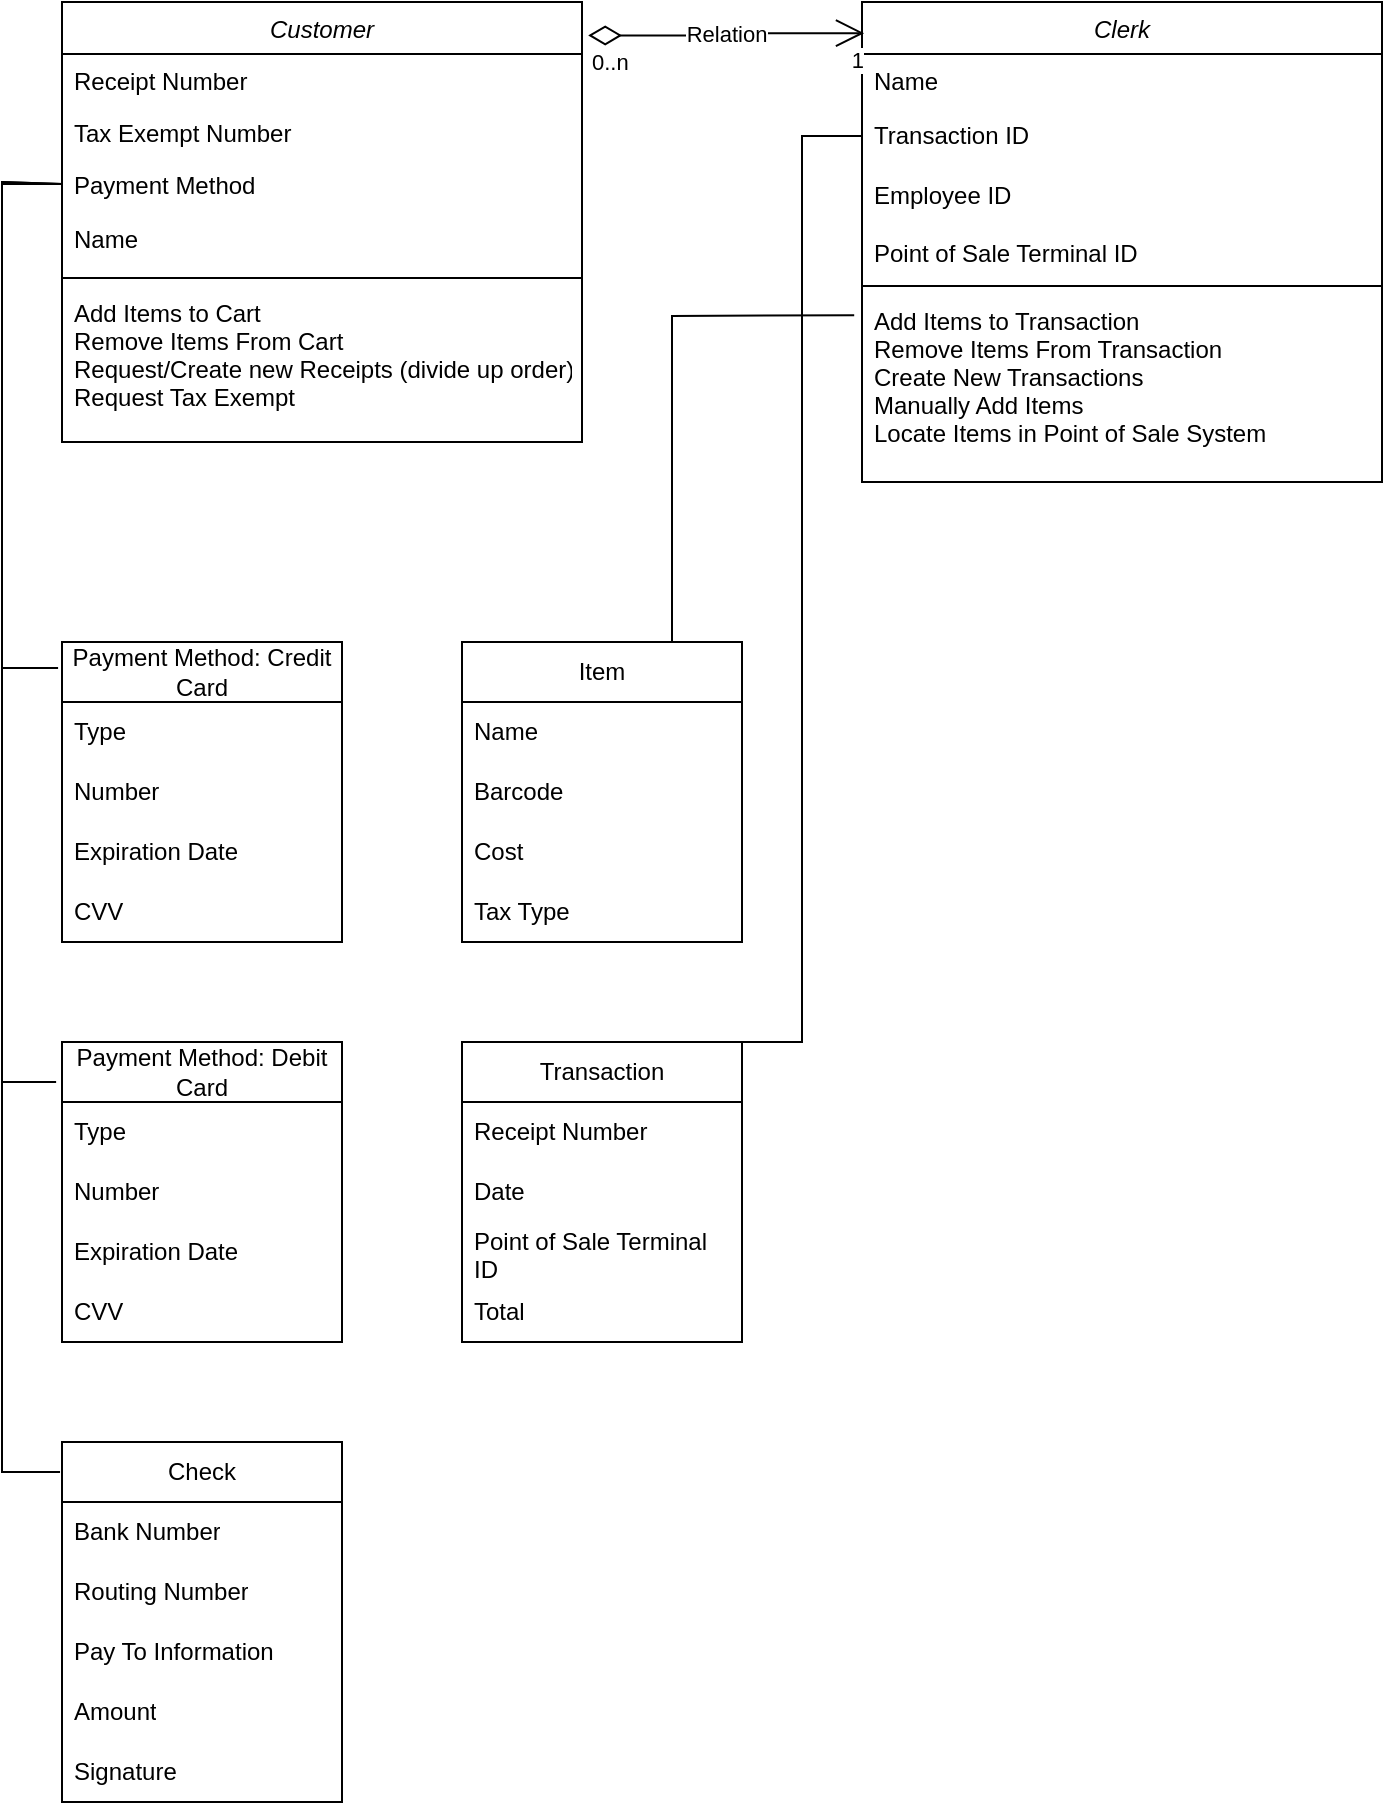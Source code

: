 <mxfile version="21.3.7" type="onedrive">
  <diagram id="C5RBs43oDa-KdzZeNtuy" name="Page-1">
    <mxGraphModel grid="1" page="1" gridSize="10" guides="1" tooltips="1" connect="1" arrows="1" fold="1" pageScale="1" pageWidth="827" pageHeight="1169" math="0" shadow="0">
      <root>
        <mxCell id="WIyWlLk6GJQsqaUBKTNV-0" />
        <mxCell id="WIyWlLk6GJQsqaUBKTNV-1" parent="WIyWlLk6GJQsqaUBKTNV-0" />
        <mxCell id="zkfFHV4jXpPFQw0GAbJ--0" value="Customer" style="swimlane;fontStyle=2;align=center;verticalAlign=top;childLayout=stackLayout;horizontal=1;startSize=26;horizontalStack=0;resizeParent=1;resizeLast=0;collapsible=1;marginBottom=0;rounded=0;shadow=0;strokeWidth=1;" vertex="1" parent="WIyWlLk6GJQsqaUBKTNV-1">
          <mxGeometry x="40" y="120" width="260" height="220" as="geometry">
            <mxRectangle x="230" y="140" width="160" height="26" as="alternateBounds" />
          </mxGeometry>
        </mxCell>
        <mxCell id="zkfFHV4jXpPFQw0GAbJ--1" value="Receipt Number  " style="text;align=left;verticalAlign=top;spacingLeft=4;spacingRight=4;overflow=hidden;rotatable=0;points=[[0,0.5],[1,0.5]];portConstraint=eastwest;" vertex="1" parent="zkfFHV4jXpPFQw0GAbJ--0">
          <mxGeometry y="26" width="260" height="26" as="geometry" />
        </mxCell>
        <mxCell id="zkfFHV4jXpPFQw0GAbJ--2" value="Tax Exempt Number&#xa;" style="text;align=left;verticalAlign=top;spacingLeft=4;spacingRight=4;overflow=hidden;rotatable=0;points=[[0,0.5],[1,0.5]];portConstraint=eastwest;rounded=0;shadow=0;html=0;" vertex="1" parent="zkfFHV4jXpPFQw0GAbJ--0">
          <mxGeometry y="52" width="260" height="26" as="geometry" />
        </mxCell>
        <mxCell id="zkfFHV4jXpPFQw0GAbJ--3" value="Payment Method" style="text;align=left;verticalAlign=top;spacingLeft=4;spacingRight=4;overflow=hidden;rotatable=0;points=[[0,0.5],[1,0.5]];portConstraint=eastwest;rounded=0;shadow=0;html=0;" vertex="1" parent="zkfFHV4jXpPFQw0GAbJ--0">
          <mxGeometry y="78" width="260" height="26" as="geometry" />
        </mxCell>
        <mxCell id="eRukgG0a9ZIiux7Xiyqc-19" value="Name" style="text;strokeColor=none;fillColor=none;align=left;verticalAlign=middle;spacingLeft=4;spacingRight=4;overflow=hidden;points=[[0,0.5],[1,0.5]];portConstraint=eastwest;rotatable=0;whiteSpace=wrap;html=1;" vertex="1" parent="zkfFHV4jXpPFQw0GAbJ--0">
          <mxGeometry y="104" width="260" height="30" as="geometry" />
        </mxCell>
        <mxCell id="zkfFHV4jXpPFQw0GAbJ--4" value="" style="line;html=1;strokeWidth=1;align=left;verticalAlign=middle;spacingTop=-1;spacingLeft=3;spacingRight=3;rotatable=0;labelPosition=right;points=[];portConstraint=eastwest;" vertex="1" parent="zkfFHV4jXpPFQw0GAbJ--0">
          <mxGeometry y="134" width="260" height="8" as="geometry" />
        </mxCell>
        <mxCell id="zkfFHV4jXpPFQw0GAbJ--5" value="Add Items to Cart&#xa;Remove Items From Cart&#xa;Request/Create new Receipts (divide up order)&#xa;Request Tax Exempt" style="text;align=left;verticalAlign=top;spacingLeft=4;spacingRight=4;overflow=hidden;rotatable=0;points=[[0,0.5],[1,0.5]];portConstraint=eastwest;" vertex="1" parent="zkfFHV4jXpPFQw0GAbJ--0">
          <mxGeometry y="142" width="260" height="78" as="geometry" />
        </mxCell>
        <mxCell id="eRukgG0a9ZIiux7Xiyqc-9" value="Clerk" style="swimlane;fontStyle=2;align=center;verticalAlign=top;childLayout=stackLayout;horizontal=1;startSize=26;horizontalStack=0;resizeParent=1;resizeLast=0;collapsible=1;marginBottom=0;rounded=0;shadow=0;strokeWidth=1;" vertex="1" parent="WIyWlLk6GJQsqaUBKTNV-1">
          <mxGeometry x="440" y="120" width="260" height="240" as="geometry">
            <mxRectangle x="230" y="140" width="160" height="26" as="alternateBounds" />
          </mxGeometry>
        </mxCell>
        <mxCell id="eRukgG0a9ZIiux7Xiyqc-10" value="Name" style="text;align=left;verticalAlign=top;spacingLeft=4;spacingRight=4;overflow=hidden;rotatable=0;points=[[0,0.5],[1,0.5]];portConstraint=eastwest;" vertex="1" parent="eRukgG0a9ZIiux7Xiyqc-9">
          <mxGeometry y="26" width="260" height="26" as="geometry" />
        </mxCell>
        <mxCell id="eRukgG0a9ZIiux7Xiyqc-18" value="Transaction ID" style="text;strokeColor=none;fillColor=none;align=left;verticalAlign=middle;spacingLeft=4;spacingRight=4;overflow=hidden;points=[[0,0.5],[1,0.5]];portConstraint=eastwest;rotatable=0;whiteSpace=wrap;html=1;" vertex="1" parent="eRukgG0a9ZIiux7Xiyqc-9">
          <mxGeometry y="52" width="260" height="30" as="geometry" />
        </mxCell>
        <mxCell id="eRukgG0a9ZIiux7Xiyqc-51" value="Employee ID" style="text;strokeColor=none;fillColor=none;align=left;verticalAlign=middle;spacingLeft=4;spacingRight=4;overflow=hidden;points=[[0,0.5],[1,0.5]];portConstraint=eastwest;rotatable=0;whiteSpace=wrap;html=1;" vertex="1" parent="eRukgG0a9ZIiux7Xiyqc-9">
          <mxGeometry y="82" width="260" height="30" as="geometry" />
        </mxCell>
        <mxCell id="eRukgG0a9ZIiux7Xiyqc-11" value="Point of Sale Terminal ID" style="text;align=left;verticalAlign=top;spacingLeft=4;spacingRight=4;overflow=hidden;rotatable=0;points=[[0,0.5],[1,0.5]];portConstraint=eastwest;rounded=0;shadow=0;html=0;" vertex="1" parent="eRukgG0a9ZIiux7Xiyqc-9">
          <mxGeometry y="112" width="260" height="26" as="geometry" />
        </mxCell>
        <mxCell id="eRukgG0a9ZIiux7Xiyqc-13" value="" style="line;html=1;strokeWidth=1;align=left;verticalAlign=middle;spacingTop=-1;spacingLeft=3;spacingRight=3;rotatable=0;labelPosition=right;points=[];portConstraint=eastwest;" vertex="1" parent="eRukgG0a9ZIiux7Xiyqc-9">
          <mxGeometry y="138" width="260" height="8" as="geometry" />
        </mxCell>
        <mxCell id="eRukgG0a9ZIiux7Xiyqc-14" value="Add Items to Transaction&#xa;Remove Items From Transaction&#xa;Create New Transactions&#xa;Manually Add Items&#xa;Locate Items in Point of Sale System" style="text;align=left;verticalAlign=top;spacingLeft=4;spacingRight=4;overflow=hidden;rotatable=0;points=[[0,0.5],[1,0.5]];portConstraint=eastwest;" vertex="1" parent="eRukgG0a9ZIiux7Xiyqc-9">
          <mxGeometry y="146" width="260" height="94" as="geometry" />
        </mxCell>
        <mxCell id="eRukgG0a9ZIiux7Xiyqc-15" value="Relation" style="endArrow=open;html=1;endSize=12;startArrow=diamondThin;startSize=14;startFill=0;edgeStyle=orthogonalEdgeStyle;rounded=0;exitX=1.012;exitY=0.076;exitDx=0;exitDy=0;exitPerimeter=0;entryX=0.004;entryY=0.065;entryDx=0;entryDy=0;entryPerimeter=0;" edge="1" parent="WIyWlLk6GJQsqaUBKTNV-1" source="zkfFHV4jXpPFQw0GAbJ--0" target="eRukgG0a9ZIiux7Xiyqc-9">
          <mxGeometry relative="1" as="geometry">
            <mxPoint x="310" y="350" as="sourcePoint" />
            <mxPoint x="470" y="350" as="targetPoint" />
          </mxGeometry>
        </mxCell>
        <mxCell id="eRukgG0a9ZIiux7Xiyqc-16" value="0..n" style="edgeLabel;resizable=0;html=1;align=left;verticalAlign=top;" connectable="0" vertex="1" parent="eRukgG0a9ZIiux7Xiyqc-15">
          <mxGeometry x="-1" relative="1" as="geometry" />
        </mxCell>
        <mxCell id="eRukgG0a9ZIiux7Xiyqc-17" value="1" style="edgeLabel;resizable=0;html=1;align=right;verticalAlign=top;" connectable="0" vertex="1" parent="eRukgG0a9ZIiux7Xiyqc-15">
          <mxGeometry x="1" relative="1" as="geometry" />
        </mxCell>
        <mxCell id="eRukgG0a9ZIiux7Xiyqc-20" value="Payment Method: Credit Card" style="swimlane;fontStyle=0;childLayout=stackLayout;horizontal=1;startSize=30;horizontalStack=0;resizeParent=1;resizeParentMax=0;resizeLast=0;collapsible=1;marginBottom=0;whiteSpace=wrap;html=1;" vertex="1" parent="WIyWlLk6GJQsqaUBKTNV-1">
          <mxGeometry x="40" y="440" width="140" height="150" as="geometry" />
        </mxCell>
        <mxCell id="eRukgG0a9ZIiux7Xiyqc-21" value="Type" style="text;strokeColor=none;fillColor=none;align=left;verticalAlign=middle;spacingLeft=4;spacingRight=4;overflow=hidden;points=[[0,0.5],[1,0.5]];portConstraint=eastwest;rotatable=0;whiteSpace=wrap;html=1;" vertex="1" parent="eRukgG0a9ZIiux7Xiyqc-20">
          <mxGeometry y="30" width="140" height="30" as="geometry" />
        </mxCell>
        <mxCell id="eRukgG0a9ZIiux7Xiyqc-22" value="Number" style="text;strokeColor=none;fillColor=none;align=left;verticalAlign=middle;spacingLeft=4;spacingRight=4;overflow=hidden;points=[[0,0.5],[1,0.5]];portConstraint=eastwest;rotatable=0;whiteSpace=wrap;html=1;" vertex="1" parent="eRukgG0a9ZIiux7Xiyqc-20">
          <mxGeometry y="60" width="140" height="30" as="geometry" />
        </mxCell>
        <mxCell id="eRukgG0a9ZIiux7Xiyqc-23" value="Expiration Date" style="text;strokeColor=none;fillColor=none;align=left;verticalAlign=middle;spacingLeft=4;spacingRight=4;overflow=hidden;points=[[0,0.5],[1,0.5]];portConstraint=eastwest;rotatable=0;whiteSpace=wrap;html=1;" vertex="1" parent="eRukgG0a9ZIiux7Xiyqc-20">
          <mxGeometry y="90" width="140" height="30" as="geometry" />
        </mxCell>
        <mxCell id="eRukgG0a9ZIiux7Xiyqc-24" value="CVV" style="text;strokeColor=none;fillColor=none;align=left;verticalAlign=middle;spacingLeft=4;spacingRight=4;overflow=hidden;points=[[0,0.5],[1,0.5]];portConstraint=eastwest;rotatable=0;whiteSpace=wrap;html=1;" vertex="1" parent="eRukgG0a9ZIiux7Xiyqc-20">
          <mxGeometry y="120" width="140" height="30" as="geometry" />
        </mxCell>
        <mxCell id="eRukgG0a9ZIiux7Xiyqc-25" value="Payment Method: Debit Card" style="swimlane;fontStyle=0;childLayout=stackLayout;horizontal=1;startSize=30;horizontalStack=0;resizeParent=1;resizeParentMax=0;resizeLast=0;collapsible=1;marginBottom=0;whiteSpace=wrap;html=1;" vertex="1" parent="WIyWlLk6GJQsqaUBKTNV-1">
          <mxGeometry x="40" y="640" width="140" height="150" as="geometry" />
        </mxCell>
        <mxCell id="eRukgG0a9ZIiux7Xiyqc-26" value="Type" style="text;strokeColor=none;fillColor=none;align=left;verticalAlign=middle;spacingLeft=4;spacingRight=4;overflow=hidden;points=[[0,0.5],[1,0.5]];portConstraint=eastwest;rotatable=0;whiteSpace=wrap;html=1;" vertex="1" parent="eRukgG0a9ZIiux7Xiyqc-25">
          <mxGeometry y="30" width="140" height="30" as="geometry" />
        </mxCell>
        <mxCell id="eRukgG0a9ZIiux7Xiyqc-27" value="Number" style="text;strokeColor=none;fillColor=none;align=left;verticalAlign=middle;spacingLeft=4;spacingRight=4;overflow=hidden;points=[[0,0.5],[1,0.5]];portConstraint=eastwest;rotatable=0;whiteSpace=wrap;html=1;" vertex="1" parent="eRukgG0a9ZIiux7Xiyqc-25">
          <mxGeometry y="60" width="140" height="30" as="geometry" />
        </mxCell>
        <mxCell id="eRukgG0a9ZIiux7Xiyqc-28" value="Expiration Date" style="text;strokeColor=none;fillColor=none;align=left;verticalAlign=middle;spacingLeft=4;spacingRight=4;overflow=hidden;points=[[0,0.5],[1,0.5]];portConstraint=eastwest;rotatable=0;whiteSpace=wrap;html=1;" vertex="1" parent="eRukgG0a9ZIiux7Xiyqc-25">
          <mxGeometry y="90" width="140" height="30" as="geometry" />
        </mxCell>
        <mxCell id="eRukgG0a9ZIiux7Xiyqc-29" value="CVV" style="text;strokeColor=none;fillColor=none;align=left;verticalAlign=middle;spacingLeft=4;spacingRight=4;overflow=hidden;points=[[0,0.5],[1,0.5]];portConstraint=eastwest;rotatable=0;whiteSpace=wrap;html=1;" vertex="1" parent="eRukgG0a9ZIiux7Xiyqc-25">
          <mxGeometry y="120" width="140" height="30" as="geometry" />
        </mxCell>
        <mxCell id="eRukgG0a9ZIiux7Xiyqc-30" value="Check" style="swimlane;fontStyle=0;childLayout=stackLayout;horizontal=1;startSize=30;horizontalStack=0;resizeParent=1;resizeParentMax=0;resizeLast=0;collapsible=1;marginBottom=0;whiteSpace=wrap;html=1;" vertex="1" parent="WIyWlLk6GJQsqaUBKTNV-1">
          <mxGeometry x="40" y="840" width="140" height="180" as="geometry" />
        </mxCell>
        <mxCell id="eRukgG0a9ZIiux7Xiyqc-31" value="Bank Number" style="text;strokeColor=none;fillColor=none;align=left;verticalAlign=middle;spacingLeft=4;spacingRight=4;overflow=hidden;points=[[0,0.5],[1,0.5]];portConstraint=eastwest;rotatable=0;whiteSpace=wrap;html=1;" vertex="1" parent="eRukgG0a9ZIiux7Xiyqc-30">
          <mxGeometry y="30" width="140" height="30" as="geometry" />
        </mxCell>
        <mxCell id="eRukgG0a9ZIiux7Xiyqc-32" value="Routing Number" style="text;strokeColor=none;fillColor=none;align=left;verticalAlign=middle;spacingLeft=4;spacingRight=4;overflow=hidden;points=[[0,0.5],[1,0.5]];portConstraint=eastwest;rotatable=0;whiteSpace=wrap;html=1;" vertex="1" parent="eRukgG0a9ZIiux7Xiyqc-30">
          <mxGeometry y="60" width="140" height="30" as="geometry" />
        </mxCell>
        <mxCell id="eRukgG0a9ZIiux7Xiyqc-35" value="Pay To Information" style="text;strokeColor=none;fillColor=none;align=left;verticalAlign=middle;spacingLeft=4;spacingRight=4;overflow=hidden;points=[[0,0.5],[1,0.5]];portConstraint=eastwest;rotatable=0;whiteSpace=wrap;html=1;" vertex="1" parent="eRukgG0a9ZIiux7Xiyqc-30">
          <mxGeometry y="90" width="140" height="30" as="geometry" />
        </mxCell>
        <mxCell id="eRukgG0a9ZIiux7Xiyqc-33" value="Amount" style="text;strokeColor=none;fillColor=none;align=left;verticalAlign=middle;spacingLeft=4;spacingRight=4;overflow=hidden;points=[[0,0.5],[1,0.5]];portConstraint=eastwest;rotatable=0;whiteSpace=wrap;html=1;" vertex="1" parent="eRukgG0a9ZIiux7Xiyqc-30">
          <mxGeometry y="120" width="140" height="30" as="geometry" />
        </mxCell>
        <mxCell id="eRukgG0a9ZIiux7Xiyqc-34" value="Signature" style="text;strokeColor=none;fillColor=none;align=left;verticalAlign=middle;spacingLeft=4;spacingRight=4;overflow=hidden;points=[[0,0.5],[1,0.5]];portConstraint=eastwest;rotatable=0;whiteSpace=wrap;html=1;" vertex="1" parent="eRukgG0a9ZIiux7Xiyqc-30">
          <mxGeometry y="150" width="140" height="30" as="geometry" />
        </mxCell>
        <mxCell id="eRukgG0a9ZIiux7Xiyqc-36" value="Item" style="swimlane;fontStyle=0;childLayout=stackLayout;horizontal=1;startSize=30;horizontalStack=0;resizeParent=1;resizeParentMax=0;resizeLast=0;collapsible=1;marginBottom=0;whiteSpace=wrap;html=1;" vertex="1" parent="WIyWlLk6GJQsqaUBKTNV-1">
          <mxGeometry x="240" y="440" width="140" height="150" as="geometry" />
        </mxCell>
        <mxCell id="eRukgG0a9ZIiux7Xiyqc-37" value="Name" style="text;strokeColor=none;fillColor=none;align=left;verticalAlign=middle;spacingLeft=4;spacingRight=4;overflow=hidden;points=[[0,0.5],[1,0.5]];portConstraint=eastwest;rotatable=0;whiteSpace=wrap;html=1;" vertex="1" parent="eRukgG0a9ZIiux7Xiyqc-36">
          <mxGeometry y="30" width="140" height="30" as="geometry" />
        </mxCell>
        <mxCell id="eRukgG0a9ZIiux7Xiyqc-38" value="Barcode" style="text;strokeColor=none;fillColor=none;align=left;verticalAlign=middle;spacingLeft=4;spacingRight=4;overflow=hidden;points=[[0,0.5],[1,0.5]];portConstraint=eastwest;rotatable=0;whiteSpace=wrap;html=1;" vertex="1" parent="eRukgG0a9ZIiux7Xiyqc-36">
          <mxGeometry y="60" width="140" height="30" as="geometry" />
        </mxCell>
        <mxCell id="eRukgG0a9ZIiux7Xiyqc-39" value="Cost" style="text;strokeColor=none;fillColor=none;align=left;verticalAlign=middle;spacingLeft=4;spacingRight=4;overflow=hidden;points=[[0,0.5],[1,0.5]];portConstraint=eastwest;rotatable=0;whiteSpace=wrap;html=1;" vertex="1" parent="eRukgG0a9ZIiux7Xiyqc-36">
          <mxGeometry y="90" width="140" height="30" as="geometry" />
        </mxCell>
        <mxCell id="eRukgG0a9ZIiux7Xiyqc-40" value="Tax Type" style="text;strokeColor=none;fillColor=none;align=left;verticalAlign=middle;spacingLeft=4;spacingRight=4;overflow=hidden;points=[[0,0.5],[1,0.5]];portConstraint=eastwest;rotatable=0;whiteSpace=wrap;html=1;" vertex="1" parent="eRukgG0a9ZIiux7Xiyqc-36">
          <mxGeometry y="120" width="140" height="30" as="geometry" />
        </mxCell>
        <mxCell id="eRukgG0a9ZIiux7Xiyqc-41" value="" style="endArrow=none;html=1;rounded=0;entryX=0;entryY=0.5;entryDx=0;entryDy=0;exitX=-0.014;exitY=0.087;exitDx=0;exitDy=0;exitPerimeter=0;" edge="1" parent="WIyWlLk6GJQsqaUBKTNV-1" source="eRukgG0a9ZIiux7Xiyqc-20" target="zkfFHV4jXpPFQw0GAbJ--3">
          <mxGeometry width="50" height="50" relative="1" as="geometry">
            <mxPoint x="290" y="510" as="sourcePoint" />
            <mxPoint x="340" y="460" as="targetPoint" />
            <Array as="points">
              <mxPoint x="10" y="453" />
              <mxPoint x="10" y="330" />
              <mxPoint x="10" y="211" />
            </Array>
          </mxGeometry>
        </mxCell>
        <mxCell id="eRukgG0a9ZIiux7Xiyqc-42" value="" style="endArrow=none;html=1;rounded=0;entryX=0;entryY=0.5;entryDx=0;entryDy=0;exitX=-0.021;exitY=0.133;exitDx=0;exitDy=0;exitPerimeter=0;" edge="1" parent="WIyWlLk6GJQsqaUBKTNV-1" source="eRukgG0a9ZIiux7Xiyqc-25" target="zkfFHV4jXpPFQw0GAbJ--3">
          <mxGeometry width="50" height="50" relative="1" as="geometry">
            <mxPoint x="290" y="510" as="sourcePoint" />
            <mxPoint x="340" y="460" as="targetPoint" />
            <Array as="points">
              <mxPoint x="10" y="660" />
              <mxPoint x="10" y="440" />
              <mxPoint x="10" y="210" />
            </Array>
          </mxGeometry>
        </mxCell>
        <mxCell id="eRukgG0a9ZIiux7Xiyqc-43" value="" style="endArrow=none;html=1;rounded=0;entryX=0;entryY=0.5;entryDx=0;entryDy=0;exitX=-0.007;exitY=0.083;exitDx=0;exitDy=0;exitPerimeter=0;" edge="1" parent="WIyWlLk6GJQsqaUBKTNV-1" source="eRukgG0a9ZIiux7Xiyqc-30" target="zkfFHV4jXpPFQw0GAbJ--3">
          <mxGeometry width="50" height="50" relative="1" as="geometry">
            <mxPoint x="290" y="510" as="sourcePoint" />
            <mxPoint x="340" y="460" as="targetPoint" />
            <Array as="points">
              <mxPoint x="10" y="855" />
              <mxPoint x="10" y="530" />
              <mxPoint x="10" y="210" />
            </Array>
          </mxGeometry>
        </mxCell>
        <mxCell id="eRukgG0a9ZIiux7Xiyqc-44" value="" style="endArrow=none;html=1;rounded=0;entryX=-0.015;entryY=0.113;entryDx=0;entryDy=0;entryPerimeter=0;exitX=0.75;exitY=0;exitDx=0;exitDy=0;" edge="1" parent="WIyWlLk6GJQsqaUBKTNV-1" source="eRukgG0a9ZIiux7Xiyqc-36" target="eRukgG0a9ZIiux7Xiyqc-14">
          <mxGeometry width="50" height="50" relative="1" as="geometry">
            <mxPoint x="290" y="420" as="sourcePoint" />
            <mxPoint x="340" y="370" as="targetPoint" />
            <Array as="points">
              <mxPoint x="345" y="277" />
            </Array>
          </mxGeometry>
        </mxCell>
        <mxCell id="eRukgG0a9ZIiux7Xiyqc-46" value="Transaction" style="swimlane;fontStyle=0;childLayout=stackLayout;horizontal=1;startSize=30;horizontalStack=0;resizeParent=1;resizeParentMax=0;resizeLast=0;collapsible=1;marginBottom=0;whiteSpace=wrap;html=1;" vertex="1" parent="WIyWlLk6GJQsqaUBKTNV-1">
          <mxGeometry x="240" y="640" width="140" height="150" as="geometry" />
        </mxCell>
        <mxCell id="eRukgG0a9ZIiux7Xiyqc-47" value="Receipt Number" style="text;strokeColor=none;fillColor=none;align=left;verticalAlign=middle;spacingLeft=4;spacingRight=4;overflow=hidden;points=[[0,0.5],[1,0.5]];portConstraint=eastwest;rotatable=0;whiteSpace=wrap;html=1;" vertex="1" parent="eRukgG0a9ZIiux7Xiyqc-46">
          <mxGeometry y="30" width="140" height="30" as="geometry" />
        </mxCell>
        <mxCell id="eRukgG0a9ZIiux7Xiyqc-48" value="Date" style="text;strokeColor=none;fillColor=none;align=left;verticalAlign=middle;spacingLeft=4;spacingRight=4;overflow=hidden;points=[[0,0.5],[1,0.5]];portConstraint=eastwest;rotatable=0;whiteSpace=wrap;html=1;" vertex="1" parent="eRukgG0a9ZIiux7Xiyqc-46">
          <mxGeometry y="60" width="140" height="30" as="geometry" />
        </mxCell>
        <mxCell id="eRukgG0a9ZIiux7Xiyqc-49" value="Point of Sale Terminal ID" style="text;strokeColor=none;fillColor=none;align=left;verticalAlign=middle;spacingLeft=4;spacingRight=4;overflow=hidden;points=[[0,0.5],[1,0.5]];portConstraint=eastwest;rotatable=0;whiteSpace=wrap;html=1;" vertex="1" parent="eRukgG0a9ZIiux7Xiyqc-46">
          <mxGeometry y="90" width="140" height="30" as="geometry" />
        </mxCell>
        <mxCell id="eRukgG0a9ZIiux7Xiyqc-50" value="Total" style="text;strokeColor=none;fillColor=none;align=left;verticalAlign=middle;spacingLeft=4;spacingRight=4;overflow=hidden;points=[[0,0.5],[1,0.5]];portConstraint=eastwest;rotatable=0;whiteSpace=wrap;html=1;" vertex="1" parent="eRukgG0a9ZIiux7Xiyqc-46">
          <mxGeometry y="120" width="140" height="30" as="geometry" />
        </mxCell>
        <mxCell id="eRukgG0a9ZIiux7Xiyqc-52" value="" style="endArrow=none;html=1;rounded=0;entryX=0;entryY=0.5;entryDx=0;entryDy=0;exitX=1;exitY=0;exitDx=0;exitDy=0;" edge="1" parent="WIyWlLk6GJQsqaUBKTNV-1" source="eRukgG0a9ZIiux7Xiyqc-46" target="eRukgG0a9ZIiux7Xiyqc-18">
          <mxGeometry width="50" height="50" relative="1" as="geometry">
            <mxPoint x="300" y="470" as="sourcePoint" />
            <mxPoint x="350" y="420" as="targetPoint" />
            <Array as="points">
              <mxPoint x="410" y="640" />
              <mxPoint x="410" y="490" />
              <mxPoint x="410" y="187" />
            </Array>
          </mxGeometry>
        </mxCell>
      </root>
    </mxGraphModel>
  </diagram>
</mxfile>
